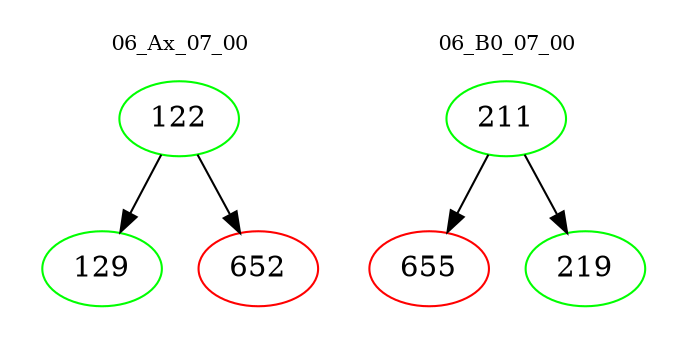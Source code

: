 digraph{
subgraph cluster_0 {
color = white
label = "06_Ax_07_00";
fontsize=10;
T0_122 [label="122", color="green"]
T0_122 -> T0_129 [color="black"]
T0_129 [label="129", color="green"]
T0_122 -> T0_652 [color="black"]
T0_652 [label="652", color="red"]
}
subgraph cluster_1 {
color = white
label = "06_B0_07_00";
fontsize=10;
T1_211 [label="211", color="green"]
T1_211 -> T1_655 [color="black"]
T1_655 [label="655", color="red"]
T1_211 -> T1_219 [color="black"]
T1_219 [label="219", color="green"]
}
}
